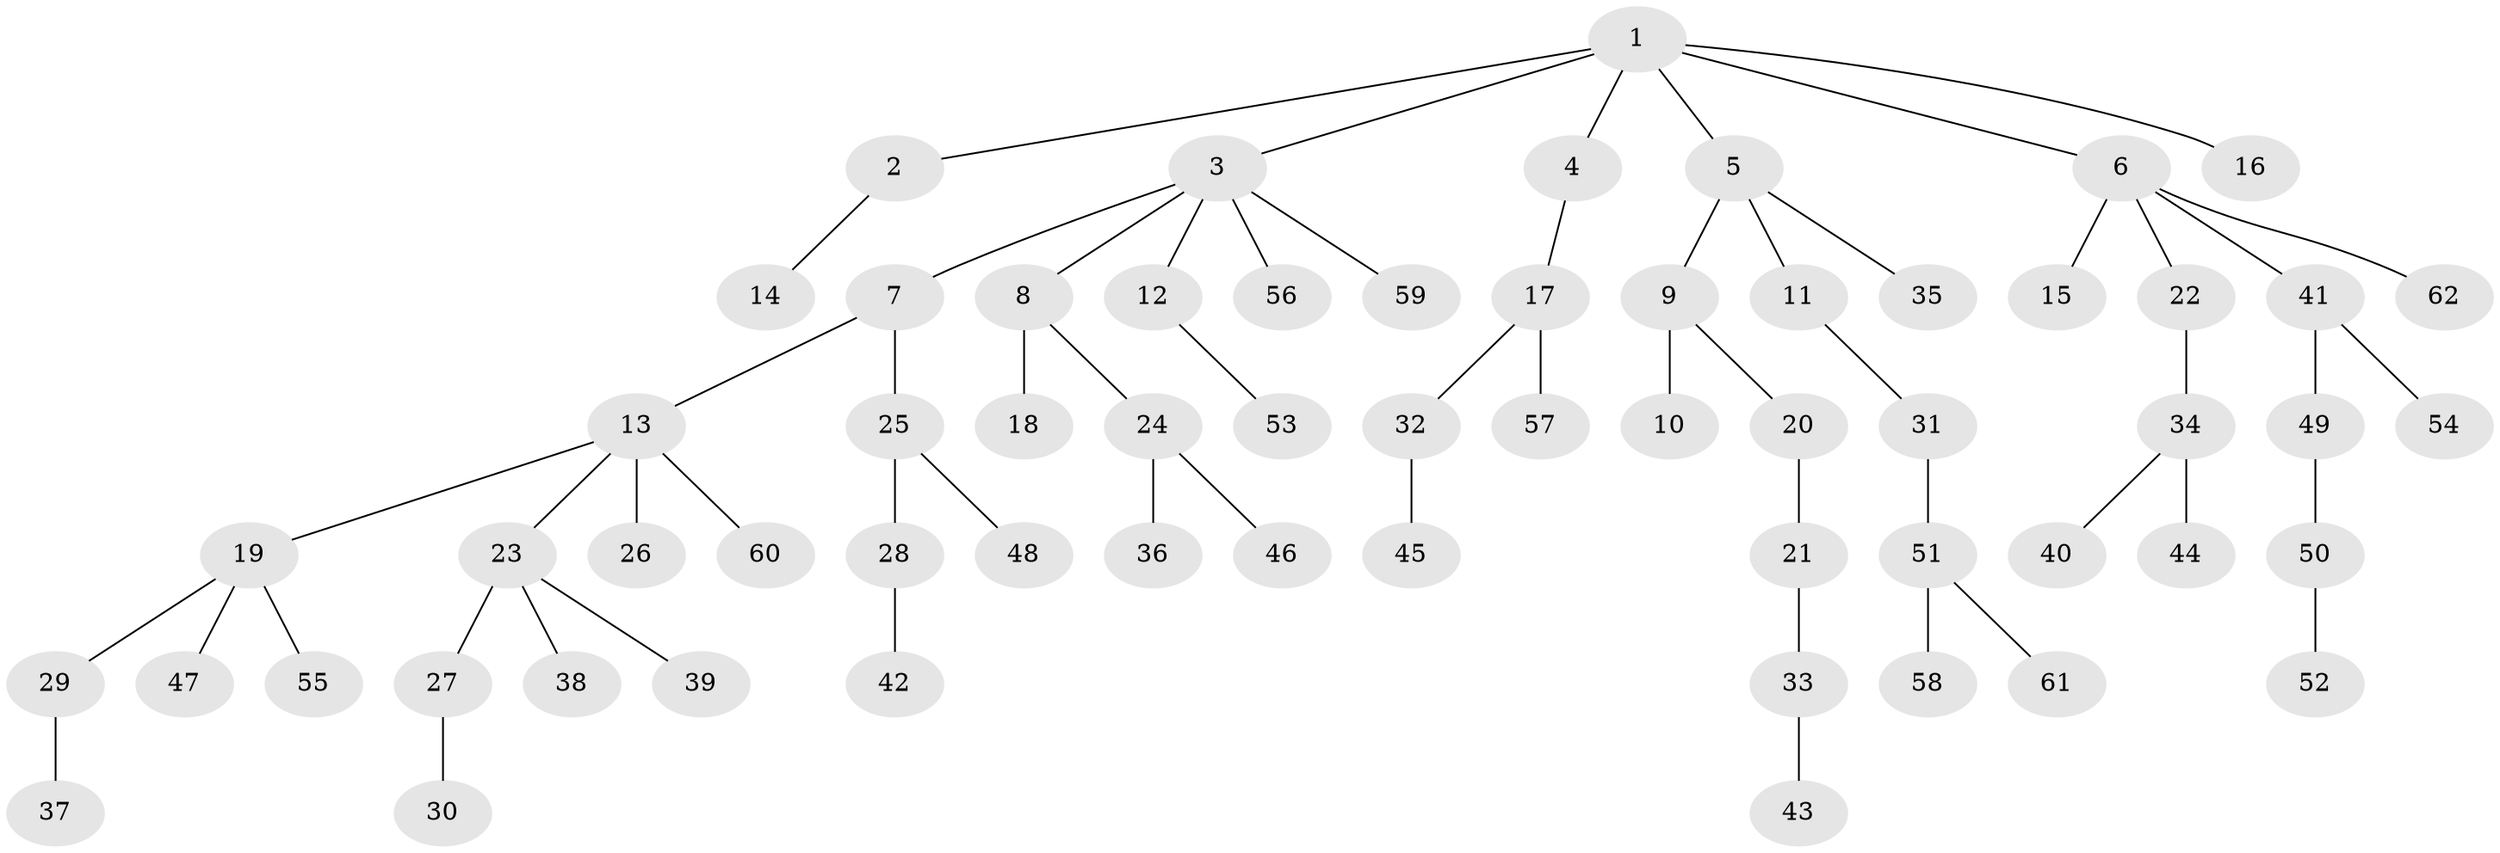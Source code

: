 // coarse degree distribution, {6: 0.04878048780487805, 1: 0.5609756097560976, 5: 0.024390243902439025, 3: 0.07317073170731707, 2: 0.24390243902439024, 7: 0.024390243902439025, 4: 0.024390243902439025}
// Generated by graph-tools (version 1.1) at 2025/24/03/03/25 07:24:05]
// undirected, 62 vertices, 61 edges
graph export_dot {
graph [start="1"]
  node [color=gray90,style=filled];
  1;
  2;
  3;
  4;
  5;
  6;
  7;
  8;
  9;
  10;
  11;
  12;
  13;
  14;
  15;
  16;
  17;
  18;
  19;
  20;
  21;
  22;
  23;
  24;
  25;
  26;
  27;
  28;
  29;
  30;
  31;
  32;
  33;
  34;
  35;
  36;
  37;
  38;
  39;
  40;
  41;
  42;
  43;
  44;
  45;
  46;
  47;
  48;
  49;
  50;
  51;
  52;
  53;
  54;
  55;
  56;
  57;
  58;
  59;
  60;
  61;
  62;
  1 -- 2;
  1 -- 3;
  1 -- 4;
  1 -- 5;
  1 -- 6;
  1 -- 16;
  2 -- 14;
  3 -- 7;
  3 -- 8;
  3 -- 12;
  3 -- 56;
  3 -- 59;
  4 -- 17;
  5 -- 9;
  5 -- 11;
  5 -- 35;
  6 -- 15;
  6 -- 22;
  6 -- 41;
  6 -- 62;
  7 -- 13;
  7 -- 25;
  8 -- 18;
  8 -- 24;
  9 -- 10;
  9 -- 20;
  11 -- 31;
  12 -- 53;
  13 -- 19;
  13 -- 23;
  13 -- 26;
  13 -- 60;
  17 -- 32;
  17 -- 57;
  19 -- 29;
  19 -- 47;
  19 -- 55;
  20 -- 21;
  21 -- 33;
  22 -- 34;
  23 -- 27;
  23 -- 38;
  23 -- 39;
  24 -- 36;
  24 -- 46;
  25 -- 28;
  25 -- 48;
  27 -- 30;
  28 -- 42;
  29 -- 37;
  31 -- 51;
  32 -- 45;
  33 -- 43;
  34 -- 40;
  34 -- 44;
  41 -- 49;
  41 -- 54;
  49 -- 50;
  50 -- 52;
  51 -- 58;
  51 -- 61;
}
